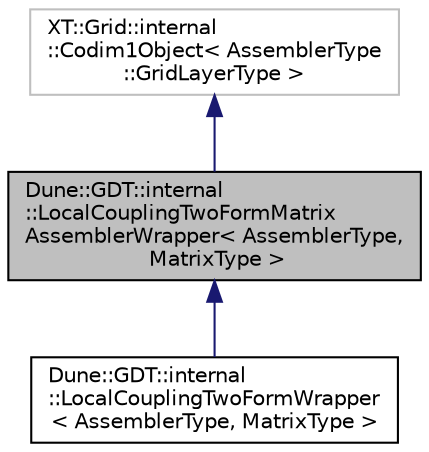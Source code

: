 digraph "Dune::GDT::internal::LocalCouplingTwoFormMatrixAssemblerWrapper&lt; AssemblerType, MatrixType &gt;"
{
  edge [fontname="Helvetica",fontsize="10",labelfontname="Helvetica",labelfontsize="10"];
  node [fontname="Helvetica",fontsize="10",shape=record];
  Node0 [label="Dune::GDT::internal\l::LocalCouplingTwoFormMatrix\lAssemblerWrapper\< AssemblerType,\l MatrixType \>",height=0.2,width=0.4,color="black", fillcolor="grey75", style="filled", fontcolor="black"];
  Node1 -> Node0 [dir="back",color="midnightblue",fontsize="10",style="solid",fontname="Helvetica"];
  Node1 [label="XT::Grid::internal\l::Codim1Object\< AssemblerType\l::GridLayerType \>",height=0.2,width=0.4,color="grey75", fillcolor="white", style="filled"];
  Node0 -> Node2 [dir="back",color="midnightblue",fontsize="10",style="solid",fontname="Helvetica"];
  Node2 [label="Dune::GDT::internal\l::LocalCouplingTwoFormWrapper\l\< AssemblerType, MatrixType \>",height=0.2,width=0.4,color="black", fillcolor="white", style="filled",URL="$a00864.html"];
}
